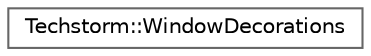 digraph "Graphical Class Hierarchy"
{
 // LATEX_PDF_SIZE
  bgcolor="transparent";
  edge [fontname=Helvetica,fontsize=10,labelfontname=Helvetica,labelfontsize=10];
  node [fontname=Helvetica,fontsize=10,shape=box,height=0.2,width=0.4];
  rankdir="LR";
  Node0 [id="Node000000",label="Techstorm::WindowDecorations",height=0.2,width=0.4,color="grey40", fillcolor="white", style="filled",URL="$d2/d61/struct_techstorm_1_1_window_decorations.html",tooltip="Window decorations are a set of parameters that are used to configure the window. This includes title..."];
}
